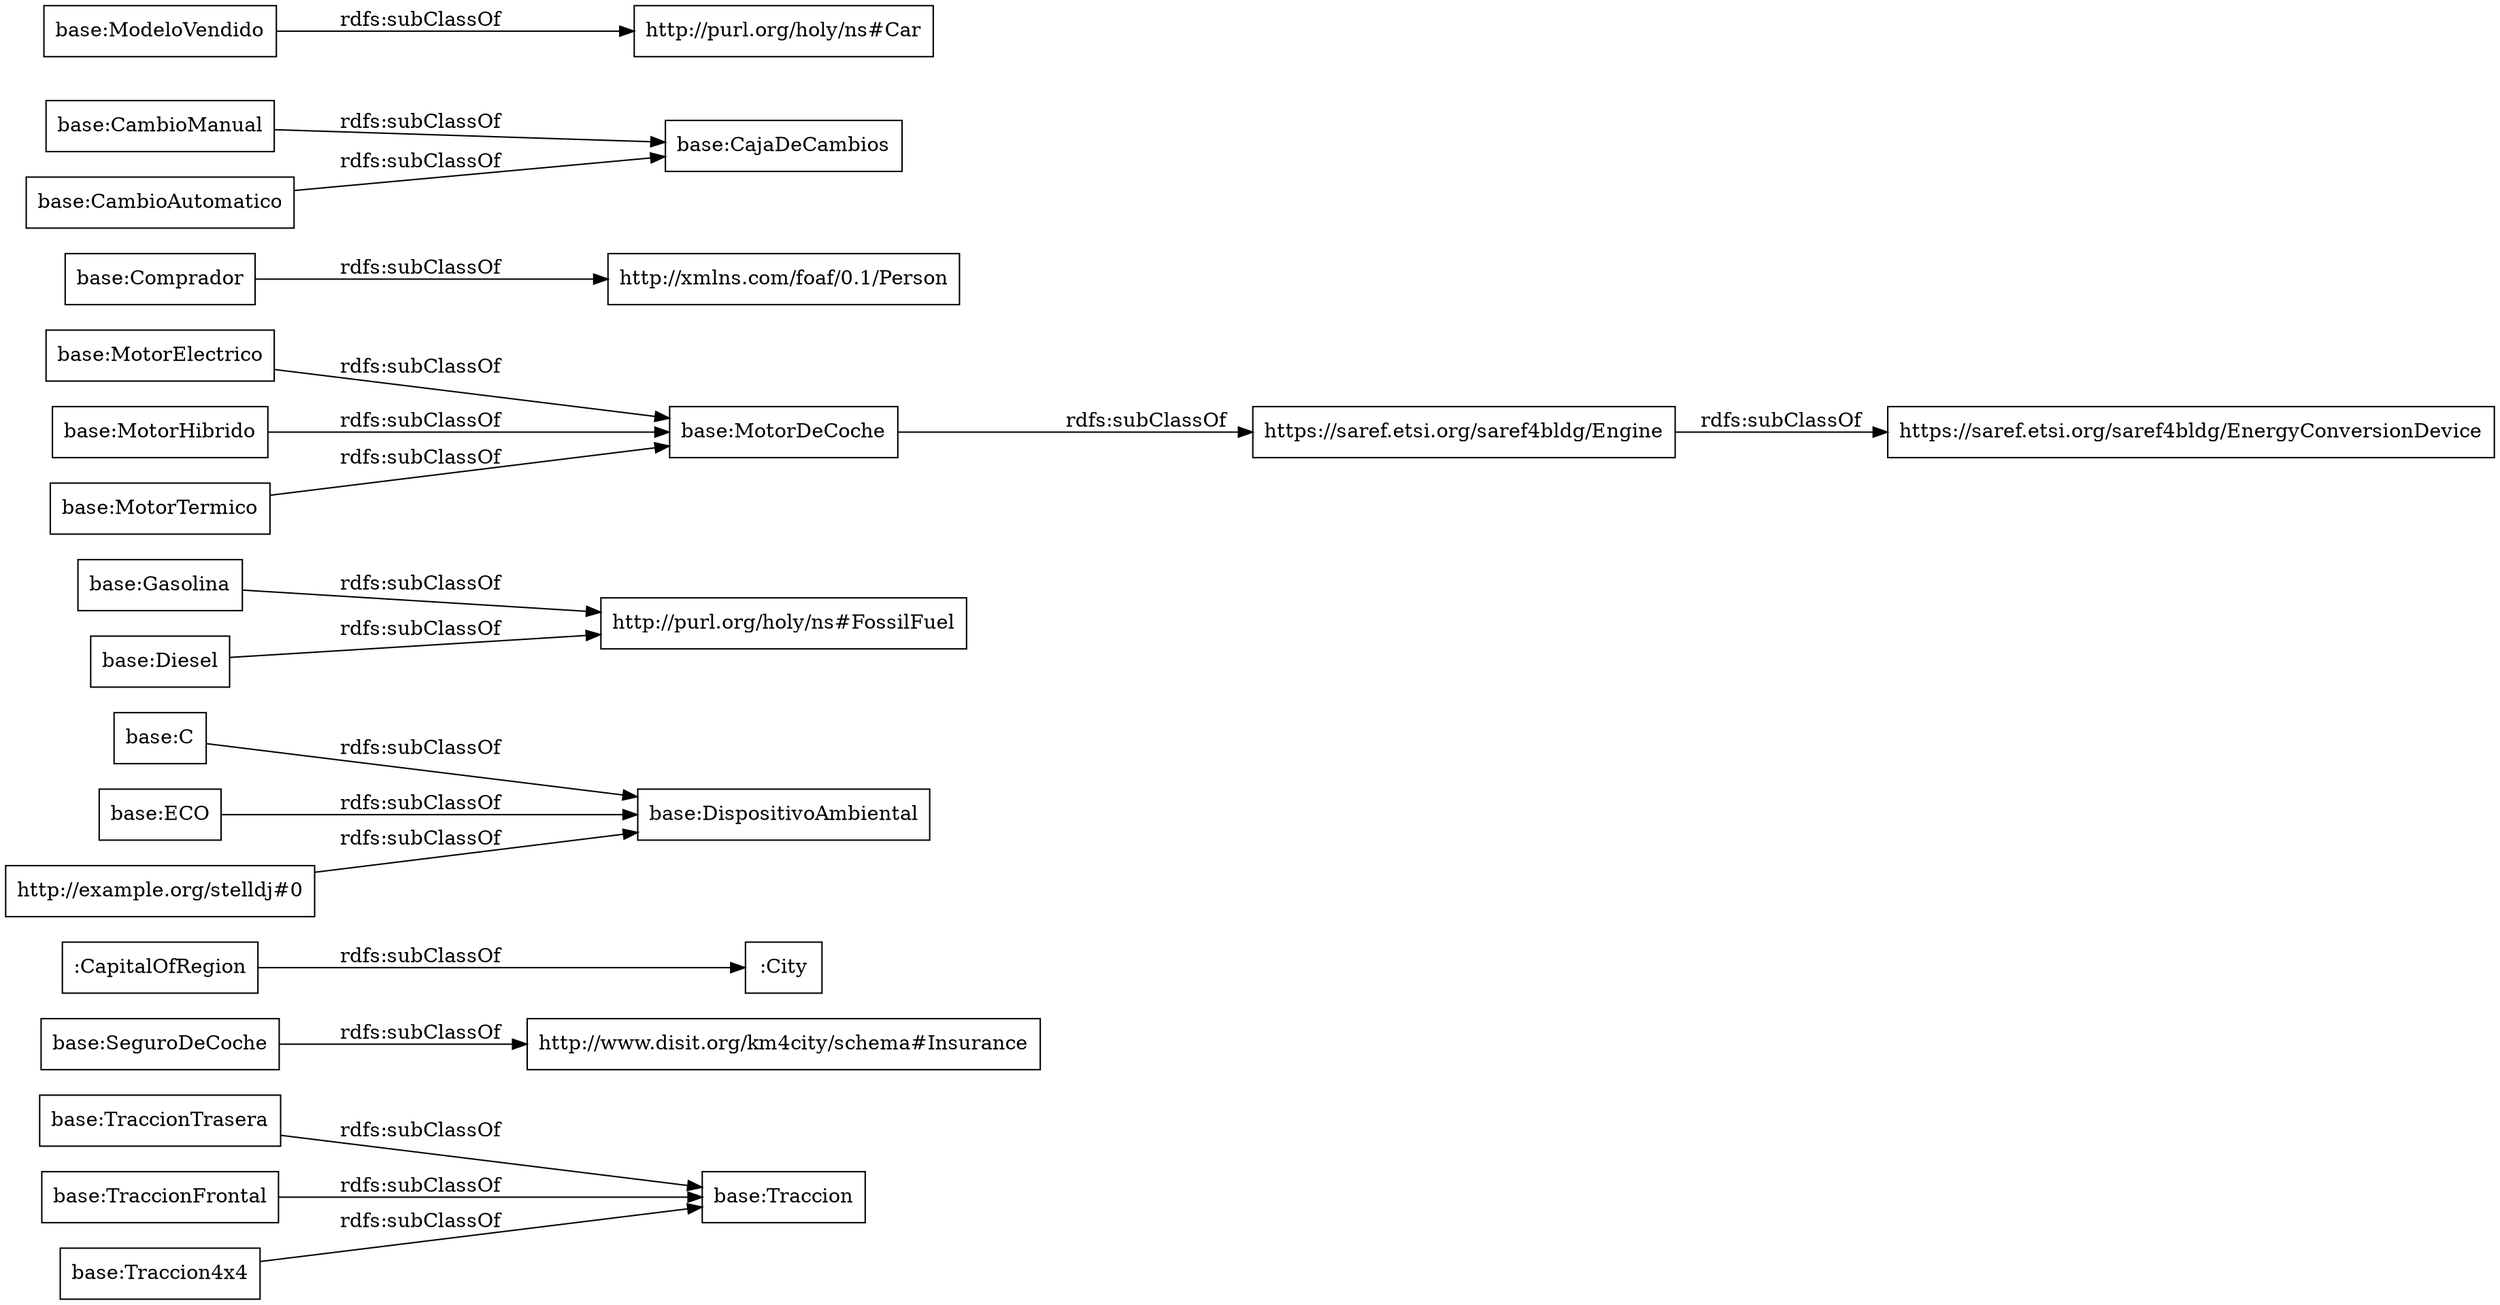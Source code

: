 digraph ar2dtool_diagram { 
rankdir=LR;
size="1000"
node [shape = rectangle, color="black"]; "base:Traccion" "base:SeguroDeCoche" ":CapitalOfRegion" "base:TraccionTrasera" "base:DispositivoAmbiental" "base:Gasolina" "https://saref.etsi.org/saref4bldg/Engine" "base:Comprador" "http://xmlns.com/foaf/0.1/Person" "base:MotorDeCoche" "base:CambioManual" "base:TraccionFrontal" "base:CajaDeCambios" "base:CambioAutomatico" "base:Traccion4x4" ":City" "base:C" "base:ECO" "http://purl.org/holy/ns#Car" "base:ModeloVendido" "base:MotorElectrico" "https://saref.etsi.org/saref4bldg/EnergyConversionDevice" "base:MotorHibrido" "http://example.org/stelldj#0" "http://www.disit.org/km4city/schema#Insurance" "base:Diesel" "base:MotorTermico" "http://purl.org/holy/ns#FossilFuel" ; /*classes style*/
	"base:Comprador" -> "http://xmlns.com/foaf/0.1/Person" [ label = "rdfs:subClassOf" ];
	"base:ECO" -> "base:DispositivoAmbiental" [ label = "rdfs:subClassOf" ];
	"base:CambioAutomatico" -> "base:CajaDeCambios" [ label = "rdfs:subClassOf" ];
	"base:TraccionFrontal" -> "base:Traccion" [ label = "rdfs:subClassOf" ];
	"base:MotorDeCoche" -> "https://saref.etsi.org/saref4bldg/Engine" [ label = "rdfs:subClassOf" ];
	"base:Gasolina" -> "http://purl.org/holy/ns#FossilFuel" [ label = "rdfs:subClassOf" ];
	"base:MotorElectrico" -> "base:MotorDeCoche" [ label = "rdfs:subClassOf" ];
	"base:C" -> "base:DispositivoAmbiental" [ label = "rdfs:subClassOf" ];
	"base:Diesel" -> "http://purl.org/holy/ns#FossilFuel" [ label = "rdfs:subClassOf" ];
	"https://saref.etsi.org/saref4bldg/Engine" -> "https://saref.etsi.org/saref4bldg/EnergyConversionDevice" [ label = "rdfs:subClassOf" ];
	"base:SeguroDeCoche" -> "http://www.disit.org/km4city/schema#Insurance" [ label = "rdfs:subClassOf" ];
	"http://example.org/stelldj#0" -> "base:DispositivoAmbiental" [ label = "rdfs:subClassOf" ];
	"base:TraccionTrasera" -> "base:Traccion" [ label = "rdfs:subClassOf" ];
	"base:MotorTermico" -> "base:MotorDeCoche" [ label = "rdfs:subClassOf" ];
	"base:CambioManual" -> "base:CajaDeCambios" [ label = "rdfs:subClassOf" ];
	":CapitalOfRegion" -> ":City" [ label = "rdfs:subClassOf" ];
	"base:MotorHibrido" -> "base:MotorDeCoche" [ label = "rdfs:subClassOf" ];
	"base:ModeloVendido" -> "http://purl.org/holy/ns#Car" [ label = "rdfs:subClassOf" ];
	"base:Traccion4x4" -> "base:Traccion" [ label = "rdfs:subClassOf" ];

}
